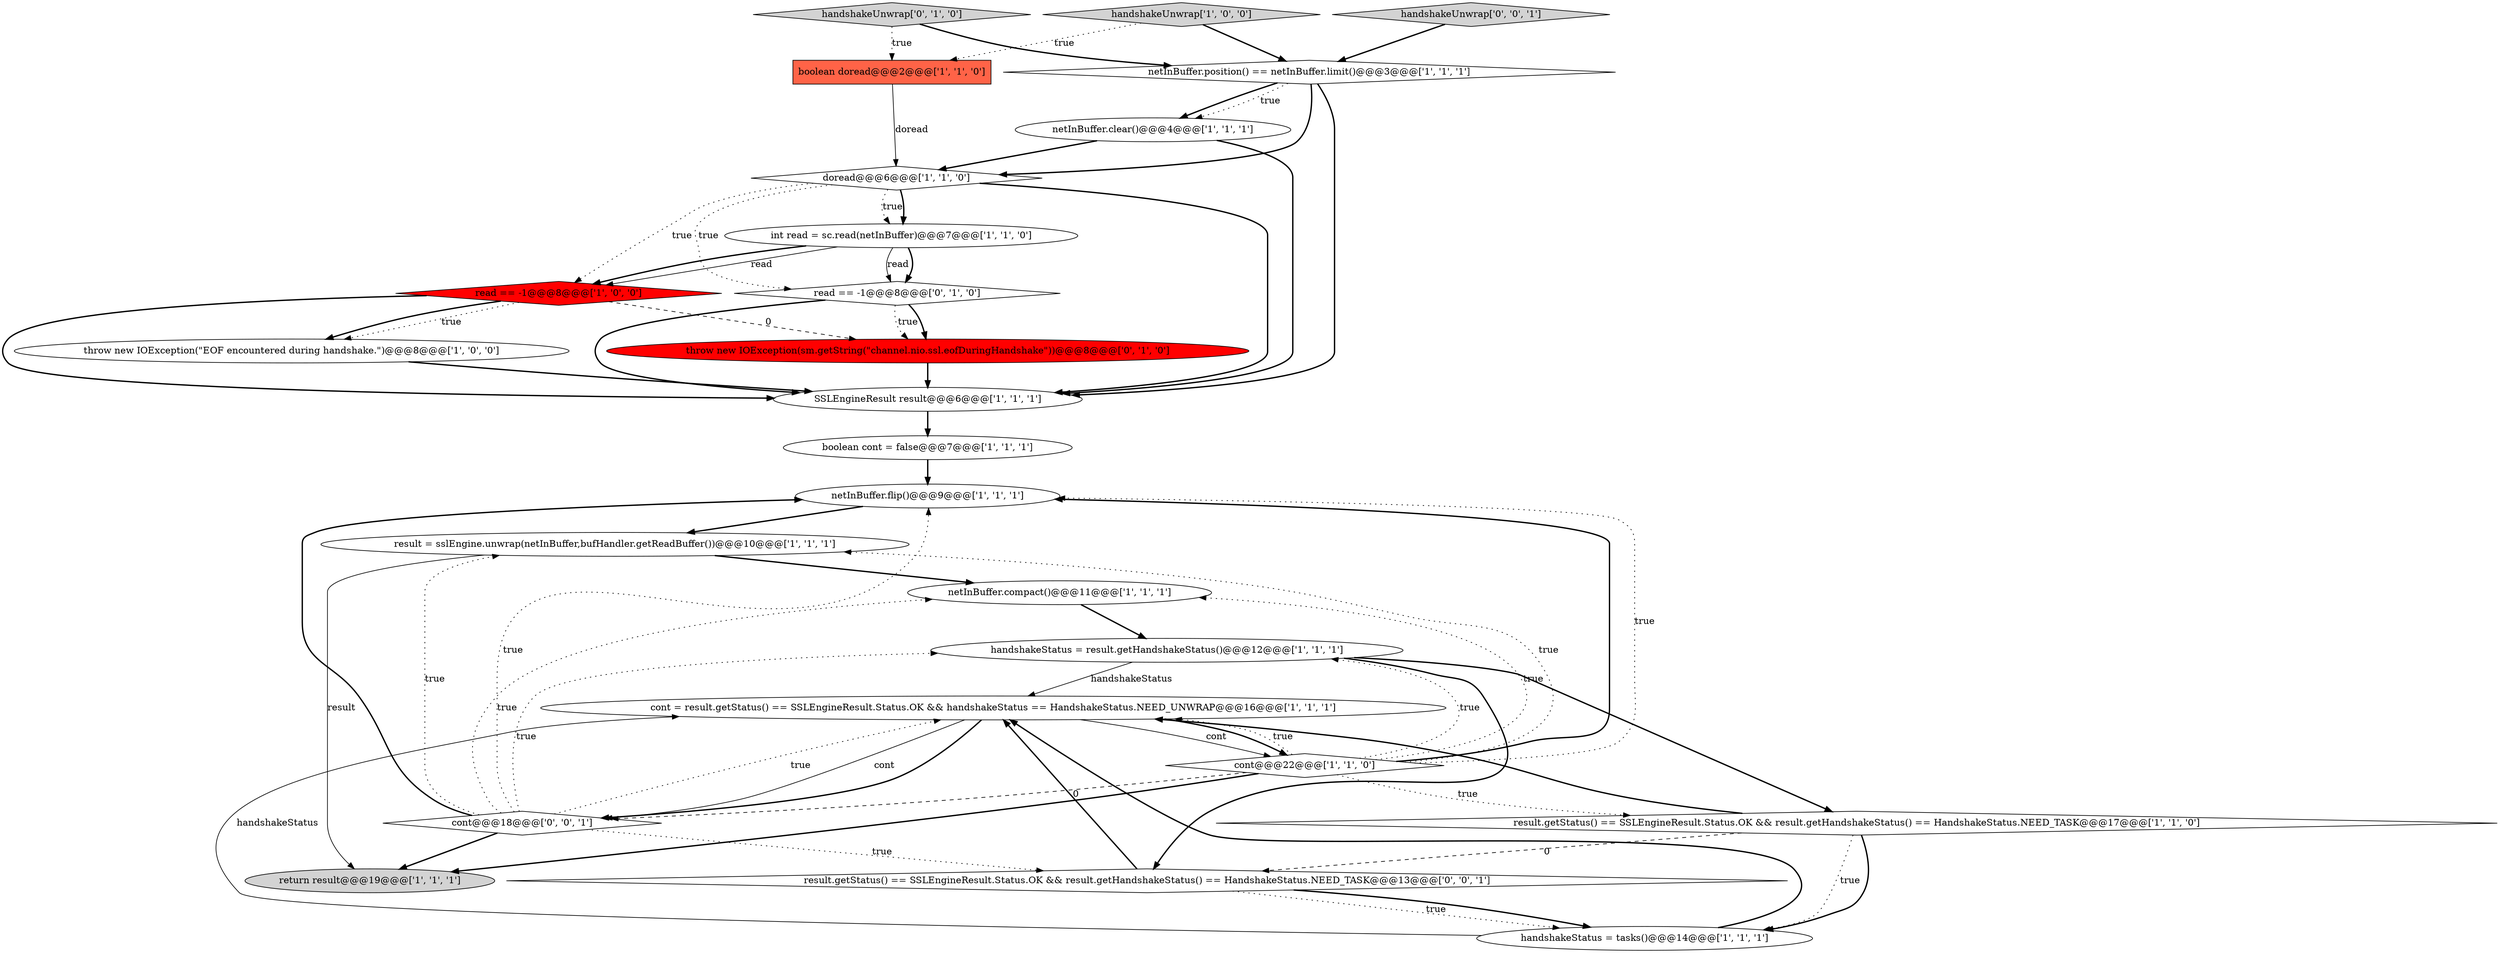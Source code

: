 digraph {
20 [style = filled, label = "throw new IOException(sm.getString(\"channel.nio.ssl.eofDuringHandshake\"))@@@8@@@['0', '1', '0']", fillcolor = red, shape = ellipse image = "AAA1AAABBB2BBB"];
9 [style = filled, label = "handshakeUnwrap['1', '0', '0']", fillcolor = lightgray, shape = diamond image = "AAA0AAABBB1BBB"];
3 [style = filled, label = "netInBuffer.clear()@@@4@@@['1', '1', '1']", fillcolor = white, shape = ellipse image = "AAA0AAABBB1BBB"];
7 [style = filled, label = "throw new IOException(\"EOF encountered during handshake.\")@@@8@@@['1', '0', '0']", fillcolor = white, shape = ellipse image = "AAA0AAABBB1BBB"];
13 [style = filled, label = "cont@@@22@@@['1', '1', '0']", fillcolor = white, shape = diamond image = "AAA0AAABBB1BBB"];
0 [style = filled, label = "SSLEngineResult result@@@6@@@['1', '1', '1']", fillcolor = white, shape = ellipse image = "AAA0AAABBB1BBB"];
1 [style = filled, label = "cont = result.getStatus() == SSLEngineResult.Status.OK && handshakeStatus == HandshakeStatus.NEED_UNWRAP@@@16@@@['1', '1', '1']", fillcolor = white, shape = ellipse image = "AAA0AAABBB1BBB"];
17 [style = filled, label = "netInBuffer.flip()@@@9@@@['1', '1', '1']", fillcolor = white, shape = ellipse image = "AAA0AAABBB1BBB"];
15 [style = filled, label = "result = sslEngine.unwrap(netInBuffer,bufHandler.getReadBuffer())@@@10@@@['1', '1', '1']", fillcolor = white, shape = ellipse image = "AAA0AAABBB1BBB"];
12 [style = filled, label = "handshakeStatus = result.getHandshakeStatus()@@@12@@@['1', '1', '1']", fillcolor = white, shape = ellipse image = "AAA0AAABBB1BBB"];
24 [style = filled, label = "result.getStatus() == SSLEngineResult.Status.OK && result.getHandshakeStatus() == HandshakeStatus.NEED_TASK@@@13@@@['0', '0', '1']", fillcolor = white, shape = diamond image = "AAA0AAABBB3BBB"];
2 [style = filled, label = "int read = sc.read(netInBuffer)@@@7@@@['1', '1', '0']", fillcolor = white, shape = ellipse image = "AAA0AAABBB1BBB"];
10 [style = filled, label = "doread@@@6@@@['1', '1', '0']", fillcolor = white, shape = diamond image = "AAA0AAABBB1BBB"];
14 [style = filled, label = "handshakeStatus = tasks()@@@14@@@['1', '1', '1']", fillcolor = white, shape = ellipse image = "AAA0AAABBB1BBB"];
23 [style = filled, label = "handshakeUnwrap['0', '0', '1']", fillcolor = lightgray, shape = diamond image = "AAA0AAABBB3BBB"];
16 [style = filled, label = "netInBuffer.compact()@@@11@@@['1', '1', '1']", fillcolor = white, shape = ellipse image = "AAA0AAABBB1BBB"];
5 [style = filled, label = "netInBuffer.position() == netInBuffer.limit()@@@3@@@['1', '1', '1']", fillcolor = white, shape = diamond image = "AAA0AAABBB1BBB"];
19 [style = filled, label = "read == -1@@@8@@@['0', '1', '0']", fillcolor = white, shape = diamond image = "AAA0AAABBB2BBB"];
4 [style = filled, label = "return result@@@19@@@['1', '1', '1']", fillcolor = lightgray, shape = ellipse image = "AAA0AAABBB1BBB"];
18 [style = filled, label = "result.getStatus() == SSLEngineResult.Status.OK && result.getHandshakeStatus() == HandshakeStatus.NEED_TASK@@@17@@@['1', '1', '0']", fillcolor = white, shape = diamond image = "AAA0AAABBB1BBB"];
6 [style = filled, label = "boolean cont = false@@@7@@@['1', '1', '1']", fillcolor = white, shape = ellipse image = "AAA0AAABBB1BBB"];
8 [style = filled, label = "read == -1@@@8@@@['1', '0', '0']", fillcolor = red, shape = diamond image = "AAA1AAABBB1BBB"];
11 [style = filled, label = "boolean doread@@@2@@@['1', '1', '0']", fillcolor = tomato, shape = box image = "AAA0AAABBB1BBB"];
22 [style = filled, label = "cont@@@18@@@['0', '0', '1']", fillcolor = white, shape = diamond image = "AAA0AAABBB3BBB"];
21 [style = filled, label = "handshakeUnwrap['0', '1', '0']", fillcolor = lightgray, shape = diamond image = "AAA0AAABBB2BBB"];
1->13 [style = solid, label="cont"];
5->3 [style = bold, label=""];
6->17 [style = bold, label=""];
5->10 [style = bold, label=""];
10->8 [style = dotted, label="true"];
13->17 [style = dotted, label="true"];
13->16 [style = dotted, label="true"];
13->18 [style = dotted, label="true"];
2->19 [style = bold, label=""];
15->4 [style = solid, label="result"];
24->14 [style = dotted, label="true"];
23->5 [style = bold, label=""];
21->11 [style = dotted, label="true"];
13->12 [style = dotted, label="true"];
12->1 [style = solid, label="handshakeStatus"];
0->6 [style = bold, label=""];
19->20 [style = dotted, label="true"];
19->20 [style = bold, label=""];
9->11 [style = dotted, label="true"];
20->0 [style = bold, label=""];
8->20 [style = dashed, label="0"];
8->7 [style = dotted, label="true"];
7->0 [style = bold, label=""];
22->24 [style = dotted, label="true"];
12->24 [style = bold, label=""];
1->22 [style = solid, label="cont"];
11->10 [style = solid, label="doread"];
5->3 [style = dotted, label="true"];
15->16 [style = bold, label=""];
1->13 [style = bold, label=""];
18->14 [style = dotted, label="true"];
14->1 [style = bold, label=""];
14->1 [style = solid, label="handshakeStatus"];
22->12 [style = dotted, label="true"];
8->7 [style = bold, label=""];
19->0 [style = bold, label=""];
3->0 [style = bold, label=""];
24->14 [style = bold, label=""];
8->0 [style = bold, label=""];
1->22 [style = bold, label=""];
22->4 [style = bold, label=""];
3->10 [style = bold, label=""];
13->1 [style = dotted, label="true"];
13->17 [style = bold, label=""];
21->5 [style = bold, label=""];
22->1 [style = dotted, label="true"];
18->1 [style = bold, label=""];
5->0 [style = bold, label=""];
10->2 [style = dotted, label="true"];
10->19 [style = dotted, label="true"];
22->16 [style = dotted, label="true"];
10->0 [style = bold, label=""];
2->8 [style = solid, label="read"];
12->18 [style = bold, label=""];
17->15 [style = bold, label=""];
9->5 [style = bold, label=""];
22->17 [style = bold, label=""];
2->19 [style = solid, label="read"];
22->17 [style = dotted, label="true"];
13->15 [style = dotted, label="true"];
10->2 [style = bold, label=""];
24->1 [style = bold, label=""];
22->15 [style = dotted, label="true"];
13->22 [style = dashed, label="0"];
16->12 [style = bold, label=""];
18->14 [style = bold, label=""];
2->8 [style = bold, label=""];
18->24 [style = dashed, label="0"];
13->4 [style = bold, label=""];
}
